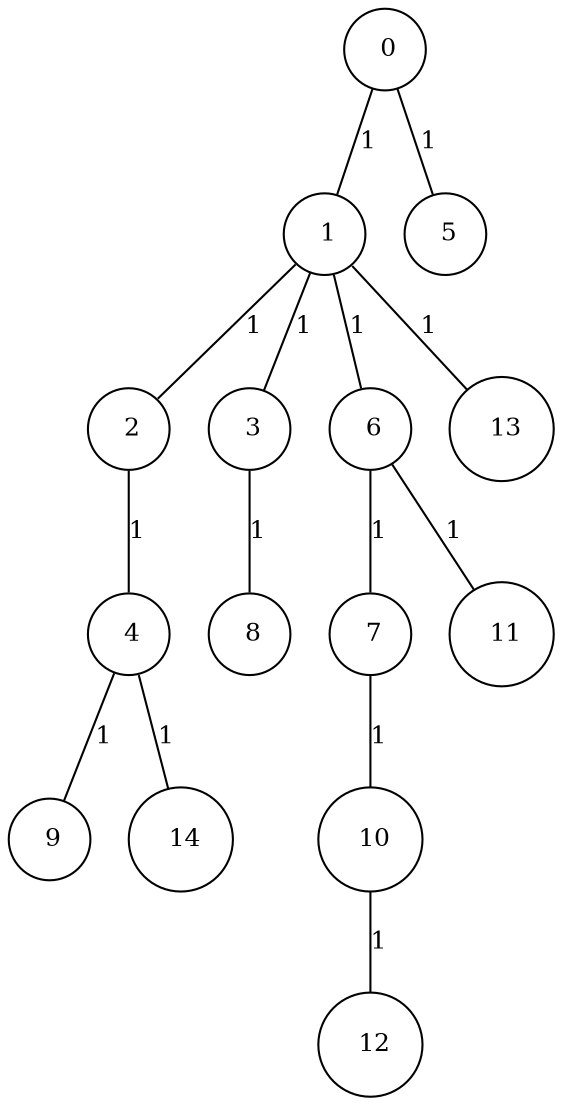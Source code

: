 graph G {
size="8.5,11;"
ratio = "expand;"
fixedsize="true;"
overlap="scale;"
node[shape=circle,width=.12,hight=.12,fontsize=12]
edge[fontsize=12]

0[label=" 0" color=black, pos="2.6665677,2.1442087!"];
1[label=" 1" color=black, pos="1.0903601,0.29905336!"];
2[label=" 2" color=black, pos="2.7125861,1.4108175!"];
3[label=" 3" color=black, pos="2.8845384,2.4110242!"];
4[label=" 4" color=black, pos="0.61733577,0.37672373!"];
5[label=" 5" color=black, pos="2.133397,2.9086026!"];
6[label=" 6" color=black, pos="2.097711,1.4328122!"];
7[label=" 7" color=black, pos="2.1251281,2.5361207!"];
8[label=" 8" color=black, pos="1.5555125,1.9584837!"];
9[label=" 9" color=black, pos="2.8171754,0.39908279!"];
10[label=" 10" color=black, pos="0.49935838,0.057359905!"];
11[label=" 11" color=black, pos="2.1277525,0.57029594!"];
12[label=" 12" color=black, pos="2.538888,1.0541286!"];
13[label=" 13" color=black, pos="1.8719835,2.8271568!"];
14[label=" 14" color=black, pos="0.77709932,1.4045368!"];
0--1[label="1"]
0--5[label="1"]
1--2[label="1"]
1--3[label="1"]
1--6[label="1"]
1--13[label="1"]
2--4[label="1"]
3--8[label="1"]
4--9[label="1"]
4--14[label="1"]
6--7[label="1"]
6--11[label="1"]
7--10[label="1"]
10--12[label="1"]

}
